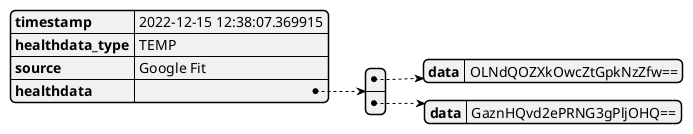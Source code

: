 @startjson
{
  "timestamp": "2022-12-15 12:38:07.369915",
  "healthdata_type": "TEMP",
  "source": "Google Fit",
  "healthdata": [
    {
      "data": "OLNdQOZXkOwcZtGpkNzZfw=="
    },
    {
      "data": "GaznHQvd2ePRNG3gPljOHQ=="
    }
  ]
}
@endjson